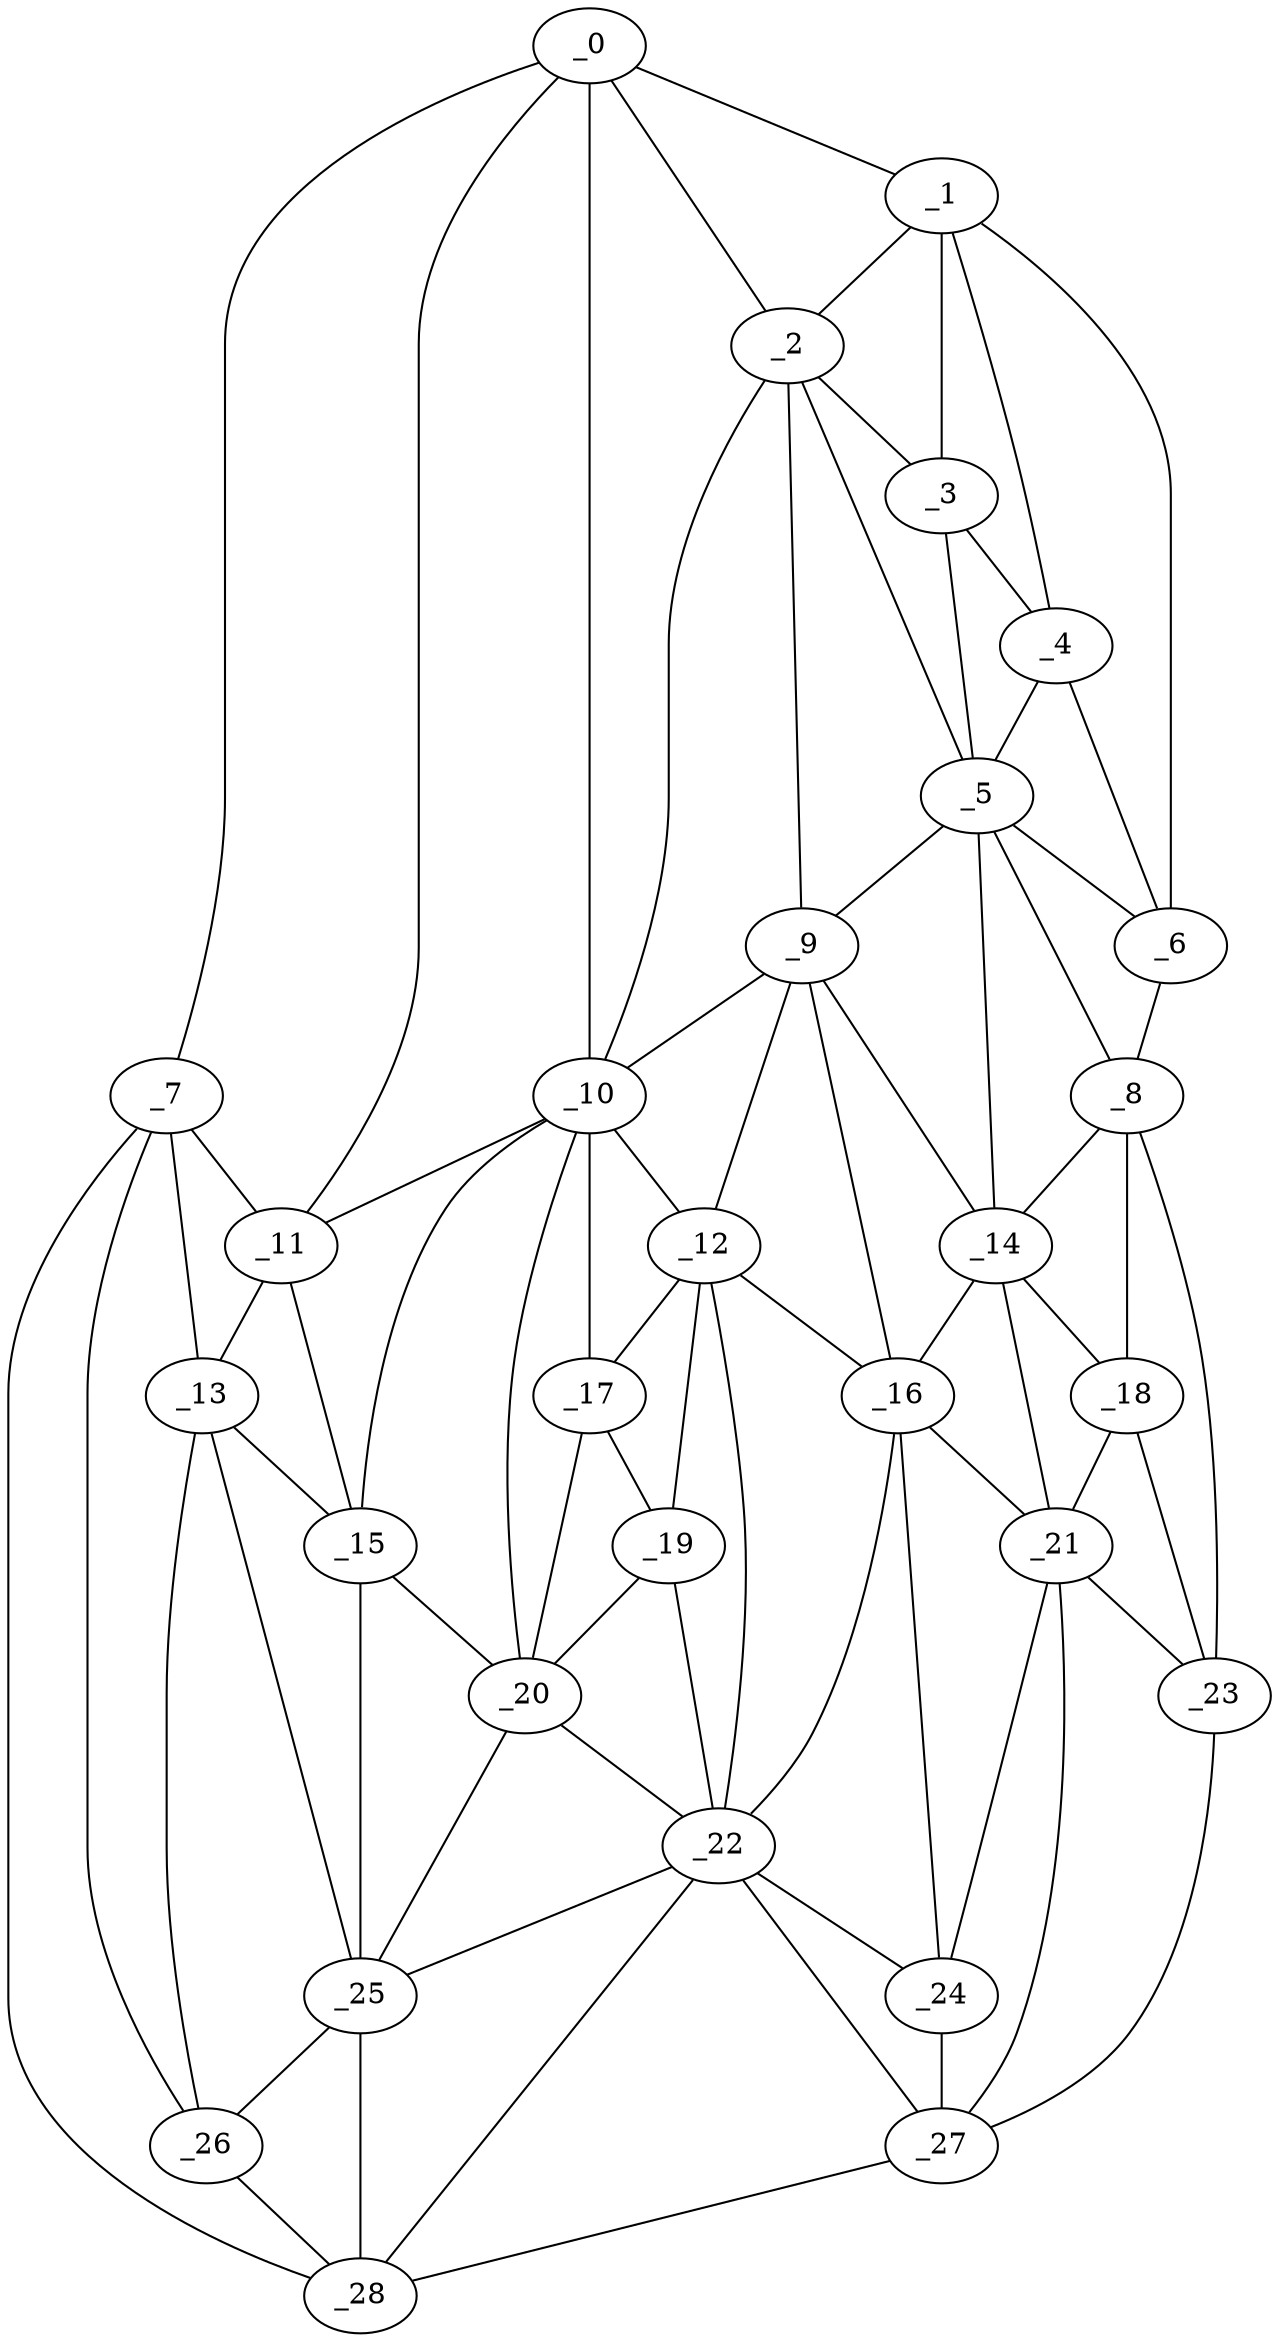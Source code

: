graph "obj20__315.gxl" {
	_0	 [x=18,
		y=106];
	_1	 [x=33,
		y=11];
	_0 -- _1	 [valence=1];
	_2	 [x=38,
		y=34];
	_0 -- _2	 [valence=2];
	_7	 [x=67,
		y=124];
	_0 -- _7	 [valence=1];
	_10	 [x=74,
		y=80];
	_0 -- _10	 [valence=1];
	_11	 [x=78,
		y=95];
	_0 -- _11	 [valence=2];
	_1 -- _2	 [valence=2];
	_3	 [x=39,
		y=26];
	_1 -- _3	 [valence=2];
	_4	 [x=43,
		y=9];
	_1 -- _4	 [valence=1];
	_6	 [x=65,
		y=2];
	_1 -- _6	 [valence=1];
	_2 -- _3	 [valence=2];
	_5	 [x=63,
		y=27];
	_2 -- _5	 [valence=2];
	_9	 [x=73,
		y=46];
	_2 -- _9	 [valence=2];
	_2 -- _10	 [valence=2];
	_3 -- _4	 [valence=2];
	_3 -- _5	 [valence=2];
	_4 -- _5	 [valence=1];
	_4 -- _6	 [valence=2];
	_5 -- _6	 [valence=2];
	_8	 [x=72,
		y=4];
	_5 -- _8	 [valence=2];
	_5 -- _9	 [valence=1];
	_14	 [x=87,
		y=20];
	_5 -- _14	 [valence=1];
	_6 -- _8	 [valence=1];
	_7 -- _11	 [valence=2];
	_13	 [x=84,
		y=107];
	_7 -- _13	 [valence=1];
	_26	 [x=100,
		y=103];
	_7 -- _26	 [valence=1];
	_28	 [x=111,
		y=104];
	_7 -- _28	 [valence=1];
	_8 -- _14	 [valence=2];
	_18	 [x=92,
		y=23];
	_8 -- _18	 [valence=2];
	_23	 [x=96,
		y=26];
	_8 -- _23	 [valence=1];
	_9 -- _10	 [valence=1];
	_12	 [x=82,
		y=50];
	_9 -- _12	 [valence=1];
	_9 -- _14	 [valence=1];
	_16	 [x=90,
		y=42];
	_9 -- _16	 [valence=2];
	_10 -- _11	 [valence=2];
	_10 -- _12	 [valence=2];
	_15	 [x=89,
		y=87];
	_10 -- _15	 [valence=1];
	_17	 [x=91,
		y=71];
	_10 -- _17	 [valence=1];
	_20	 [x=93,
		y=80];
	_10 -- _20	 [valence=2];
	_11 -- _13	 [valence=2];
	_11 -- _15	 [valence=1];
	_12 -- _16	 [valence=2];
	_12 -- _17	 [valence=2];
	_19	 [x=92,
		y=68];
	_12 -- _19	 [valence=2];
	_22	 [x=94,
		y=61];
	_12 -- _22	 [valence=1];
	_13 -- _15	 [valence=2];
	_25	 [x=98,
		y=91];
	_13 -- _25	 [valence=2];
	_13 -- _26	 [valence=2];
	_14 -- _16	 [valence=1];
	_14 -- _18	 [valence=1];
	_21	 [x=94,
		y=36];
	_14 -- _21	 [valence=2];
	_15 -- _20	 [valence=2];
	_15 -- _25	 [valence=1];
	_16 -- _21	 [valence=1];
	_16 -- _22	 [valence=2];
	_24	 [x=97,
		y=41];
	_16 -- _24	 [valence=2];
	_17 -- _19	 [valence=1];
	_17 -- _20	 [valence=2];
	_18 -- _21	 [valence=1];
	_18 -- _23	 [valence=2];
	_19 -- _20	 [valence=1];
	_19 -- _22	 [valence=2];
	_20 -- _22	 [valence=1];
	_20 -- _25	 [valence=2];
	_21 -- _23	 [valence=2];
	_21 -- _24	 [valence=2];
	_27	 [x=104,
		y=37];
	_21 -- _27	 [valence=2];
	_22 -- _24	 [valence=2];
	_22 -- _25	 [valence=2];
	_22 -- _27	 [valence=2];
	_22 -- _28	 [valence=2];
	_23 -- _27	 [valence=1];
	_24 -- _27	 [valence=2];
	_25 -- _26	 [valence=1];
	_25 -- _28	 [valence=2];
	_26 -- _28	 [valence=2];
	_27 -- _28	 [valence=1];
}

